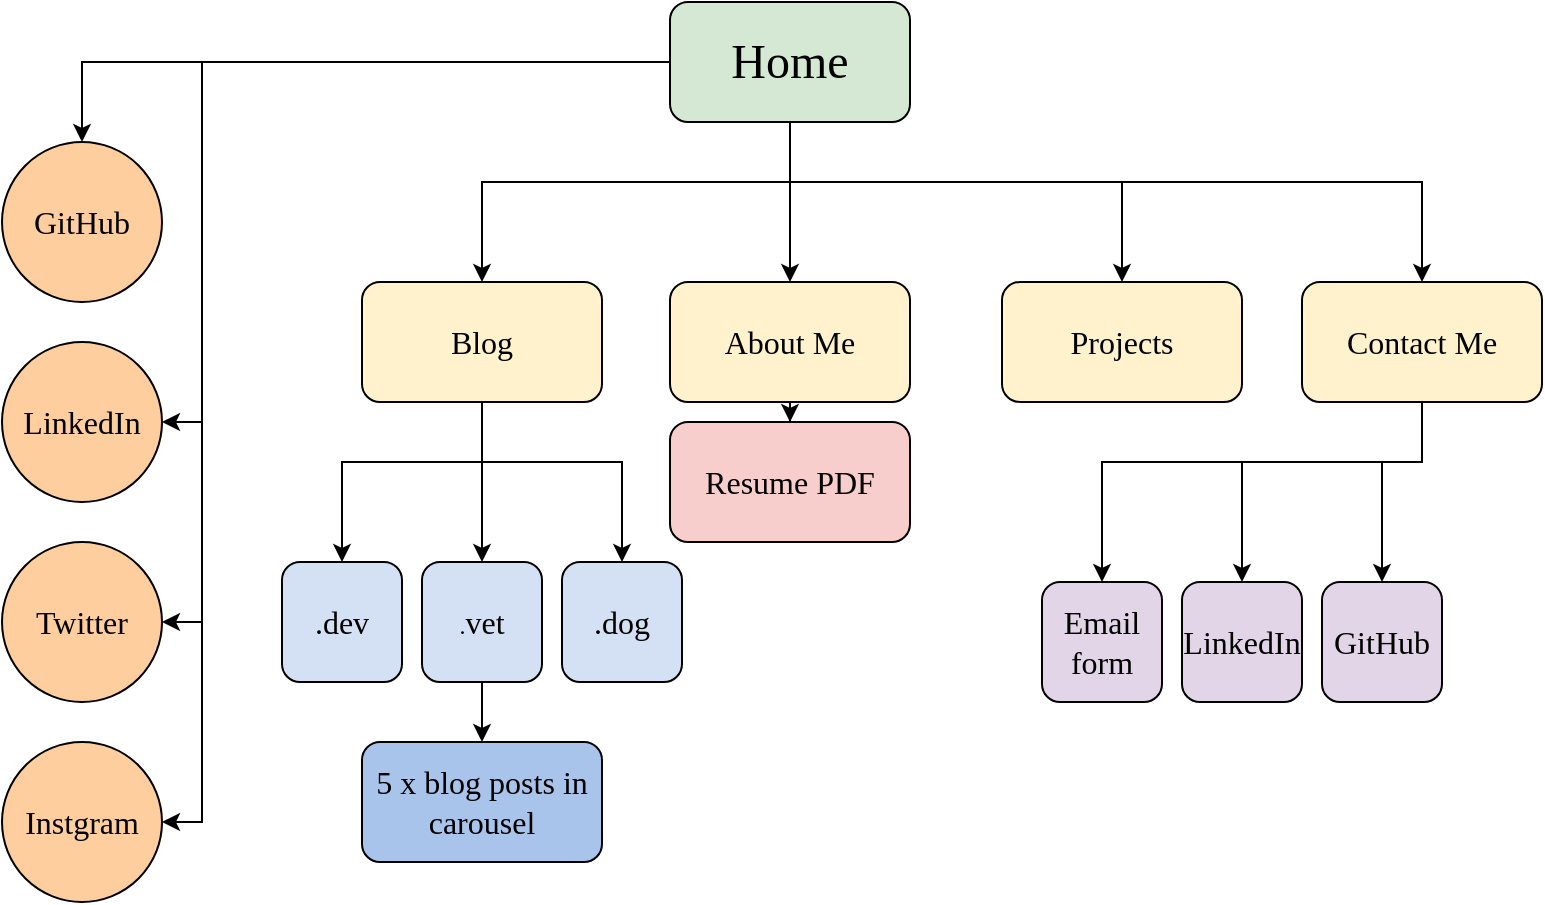 <mxfile version="20.5.1" type="device"><diagram id="G6zjFgGmYsh6rrcowgAf" name="Page-1"><mxGraphModel dx="946" dy="503" grid="1" gridSize="10" guides="1" tooltips="1" connect="1" arrows="1" fold="1" page="1" pageScale="1" pageWidth="827" pageHeight="1169" background="none" math="0" shadow="0"><root><mxCell id="0"/><mxCell id="1" parent="0"/><mxCell id="aUkuj2JrqfgMWvUy2c1q-3" value="" style="edgeStyle=orthogonalEdgeStyle;rounded=0;orthogonalLoop=1;jettySize=auto;html=1;" edge="1" parent="1" source="aUkuj2JrqfgMWvUy2c1q-1" target="aUkuj2JrqfgMWvUy2c1q-2"><mxGeometry relative="1" as="geometry"/></mxCell><mxCell id="aUkuj2JrqfgMWvUy2c1q-1" value="&lt;h1&gt;&lt;span style=&quot;font-weight: normal;&quot;&gt;Home&lt;/span&gt;&lt;/h1&gt;" style="rounded=1;whiteSpace=wrap;html=1;fontFamily=Times New Roman;fillColor=#D5E8D4;" vertex="1" parent="1"><mxGeometry x="354" y="10" width="120" height="60" as="geometry"/></mxCell><mxCell id="aUkuj2JrqfgMWvUy2c1q-10" value="" style="edgeStyle=orthogonalEdgeStyle;rounded=0;orthogonalLoop=1;jettySize=auto;html=1;fontFamily=Times New Roman;fontSize=16;" edge="1" parent="1" source="aUkuj2JrqfgMWvUy2c1q-2" target="aUkuj2JrqfgMWvUy2c1q-9"><mxGeometry relative="1" as="geometry"/></mxCell><mxCell id="aUkuj2JrqfgMWvUy2c1q-2" value="&lt;font style=&quot;font-size: 16px;&quot; face=&quot;Times New Roman&quot;&gt;About Me&lt;/font&gt;" style="rounded=1;whiteSpace=wrap;html=1;fillColor=#FFF2CC;" vertex="1" parent="1"><mxGeometry x="354" y="150" width="120" height="60" as="geometry"/></mxCell><mxCell id="aUkuj2JrqfgMWvUy2c1q-12" value="" style="edgeStyle=orthogonalEdgeStyle;rounded=0;orthogonalLoop=1;jettySize=auto;html=1;fontFamily=Times New Roman;fontSize=16;" edge="1" parent="1" source="aUkuj2JrqfgMWvUy2c1q-4" target="aUkuj2JrqfgMWvUy2c1q-11"><mxGeometry relative="1" as="geometry"><Array as="points"><mxPoint x="730" y="240"/><mxPoint x="570" y="240"/></Array></mxGeometry></mxCell><mxCell id="aUkuj2JrqfgMWvUy2c1q-4" value="&lt;font style=&quot;font-size: 16px;&quot;&gt;Contact Me&lt;/font&gt;" style="rounded=1;whiteSpace=wrap;html=1;fontFamily=Times New Roman;fillColor=#FFF2CC;" vertex="1" parent="1"><mxGeometry x="670" y="150" width="120" height="60" as="geometry"/></mxCell><mxCell id="aUkuj2JrqfgMWvUy2c1q-19" value="" style="edgeStyle=orthogonalEdgeStyle;rounded=0;orthogonalLoop=1;jettySize=auto;html=1;fontFamily=Times New Roman;fontSize=16;" edge="1" parent="1" source="aUkuj2JrqfgMWvUy2c1q-5" target="aUkuj2JrqfgMWvUy2c1q-18"><mxGeometry relative="1" as="geometry"/></mxCell><mxCell id="aUkuj2JrqfgMWvUy2c1q-5" value="&lt;font style=&quot;font-size: 16px;&quot;&gt;Blog&lt;/font&gt;" style="rounded=1;whiteSpace=wrap;html=1;fontFamily=Times New Roman;fillColor=#FFF2CC;" vertex="1" parent="1"><mxGeometry x="200" y="150" width="120" height="60" as="geometry"/></mxCell><mxCell id="aUkuj2JrqfgMWvUy2c1q-8" value="" style="endArrow=classic;html=1;rounded=0;fontFamily=Times New Roman;fontSize=16;entryX=0.5;entryY=0;entryDx=0;entryDy=0;" edge="1" parent="1" target="aUkuj2JrqfgMWvUy2c1q-5"><mxGeometry width="50" height="50" relative="1" as="geometry"><mxPoint x="420" y="100" as="sourcePoint"/><mxPoint x="440" y="210" as="targetPoint"/><Array as="points"><mxPoint x="260" y="100"/></Array></mxGeometry></mxCell><mxCell id="aUkuj2JrqfgMWvUy2c1q-9" value="Resume PDF" style="whiteSpace=wrap;html=1;rounded=1;fontFamily=Times New Roman;fontSize=16;fillColor=#F8CECC;" vertex="1" parent="1"><mxGeometry x="354" y="220" width="120" height="60" as="geometry"/></mxCell><mxCell id="aUkuj2JrqfgMWvUy2c1q-11" value="&lt;font style=&quot;font-size: 16px;&quot;&gt;Email form&lt;/font&gt;" style="whiteSpace=wrap;html=1;fontFamily=Times New Roman;rounded=1;fillColor=#E1D5E7;" vertex="1" parent="1"><mxGeometry x="540" y="300" width="60" height="60" as="geometry"/></mxCell><mxCell id="aUkuj2JrqfgMWvUy2c1q-13" value="GitHub" style="rounded=1;whiteSpace=wrap;html=1;fontFamily=Times New Roman;fontSize=16;fillColor=#E1D5E7;" vertex="1" parent="1"><mxGeometry x="680" y="300" width="60" height="60" as="geometry"/></mxCell><mxCell id="aUkuj2JrqfgMWvUy2c1q-14" value="LinkedIn" style="rounded=1;whiteSpace=wrap;html=1;fontFamily=Times New Roman;fontSize=16;fillColor=#E1D5E7;" vertex="1" parent="1"><mxGeometry x="610" y="300" width="60" height="60" as="geometry"/></mxCell><mxCell id="aUkuj2JrqfgMWvUy2c1q-16" value="5 x blog posts in carousel" style="whiteSpace=wrap;html=1;fontFamily=Times New Roman;rounded=1;fontSize=16;fillColor=#A9C4EB;" vertex="1" parent="1"><mxGeometry x="200" y="380" width="120" height="60" as="geometry"/></mxCell><mxCell id="aUkuj2JrqfgMWvUy2c1q-25" value="" style="edgeStyle=orthogonalEdgeStyle;rounded=0;orthogonalLoop=1;jettySize=auto;html=1;fontFamily=Times New Roman;fontSize=16;" edge="1" parent="1" source="aUkuj2JrqfgMWvUy2c1q-18" target="aUkuj2JrqfgMWvUy2c1q-16"><mxGeometry relative="1" as="geometry"/></mxCell><mxCell id="aUkuj2JrqfgMWvUy2c1q-18" value=".&lt;font style=&quot;font-size: 16px;&quot;&gt;vet&lt;/font&gt;" style="whiteSpace=wrap;html=1;fontFamily=Times New Roman;rounded=1;fillColor=#D4E1F5;" vertex="1" parent="1"><mxGeometry x="230" y="290" width="60" height="60" as="geometry"/></mxCell><mxCell id="aUkuj2JrqfgMWvUy2c1q-20" value=".dog" style="rounded=1;whiteSpace=wrap;html=1;fontFamily=Times New Roman;fontSize=16;fillColor=#D4E1F5;" vertex="1" parent="1"><mxGeometry x="300" y="290" width="60" height="60" as="geometry"/></mxCell><mxCell id="aUkuj2JrqfgMWvUy2c1q-21" value=".dev" style="rounded=1;whiteSpace=wrap;html=1;fontFamily=Times New Roman;fontSize=16;fillColor=#D4E1F5;" vertex="1" parent="1"><mxGeometry x="160" y="290" width="60" height="60" as="geometry"/></mxCell><mxCell id="aUkuj2JrqfgMWvUy2c1q-22" value="" style="endArrow=classic;html=1;rounded=0;fontFamily=Times New Roman;fontSize=16;" edge="1" parent="1"><mxGeometry width="50" height="50" relative="1" as="geometry"><mxPoint x="260" y="240" as="sourcePoint"/><mxPoint x="330" y="290" as="targetPoint"/><Array as="points"><mxPoint x="330" y="240"/></Array></mxGeometry></mxCell><mxCell id="aUkuj2JrqfgMWvUy2c1q-23" value="" style="endArrow=classic;html=1;rounded=0;fontFamily=Times New Roman;fontSize=16;entryX=0.5;entryY=0;entryDx=0;entryDy=0;" edge="1" parent="1" target="aUkuj2JrqfgMWvUy2c1q-21"><mxGeometry width="50" height="50" relative="1" as="geometry"><mxPoint x="260" y="240" as="sourcePoint"/><mxPoint x="440" y="370" as="targetPoint"/><Array as="points"><mxPoint x="190" y="240"/></Array></mxGeometry></mxCell><mxCell id="aUkuj2JrqfgMWvUy2c1q-26" value="" style="endArrow=classic;html=1;rounded=0;fontFamily=Times New Roman;fontSize=16;entryX=0.5;entryY=0;entryDx=0;entryDy=0;" edge="1" parent="1" target="aUkuj2JrqfgMWvUy2c1q-14"><mxGeometry width="50" height="50" relative="1" as="geometry"><mxPoint x="640" y="240" as="sourcePoint"/><mxPoint x="440" y="300" as="targetPoint"/></mxGeometry></mxCell><mxCell id="aUkuj2JrqfgMWvUy2c1q-27" value="" style="endArrow=classic;html=1;rounded=0;fontFamily=Times New Roman;fontSize=16;entryX=0.5;entryY=0;entryDx=0;entryDy=0;" edge="1" parent="1" target="aUkuj2JrqfgMWvUy2c1q-13"><mxGeometry width="50" height="50" relative="1" as="geometry"><mxPoint x="570" y="240" as="sourcePoint"/><mxPoint x="440" y="300" as="targetPoint"/><Array as="points"><mxPoint x="710" y="240"/></Array></mxGeometry></mxCell><mxCell id="aUkuj2JrqfgMWvUy2c1q-28" value="GitHub" style="ellipse;whiteSpace=wrap;html=1;aspect=fixed;fontFamily=Times New Roman;fontSize=16;fillColor=#FFCE9F;" vertex="1" parent="1"><mxGeometry x="20" y="80" width="80" height="80" as="geometry"/></mxCell><mxCell id="aUkuj2JrqfgMWvUy2c1q-29" value="LinkedIn" style="ellipse;whiteSpace=wrap;html=1;aspect=fixed;fontFamily=Times New Roman;fontSize=16;fillColor=#FFCE9F;" vertex="1" parent="1"><mxGeometry x="20" y="180" width="80" height="80" as="geometry"/></mxCell><mxCell id="aUkuj2JrqfgMWvUy2c1q-30" value="Twitter" style="ellipse;whiteSpace=wrap;html=1;aspect=fixed;fontFamily=Times New Roman;fontSize=16;fillColor=#FFCE9F;" vertex="1" parent="1"><mxGeometry x="20" y="280" width="80" height="80" as="geometry"/></mxCell><mxCell id="aUkuj2JrqfgMWvUy2c1q-31" value="" style="endArrow=classic;html=1;rounded=0;fontFamily=Times New Roman;fontSize=16;exitX=0;exitY=0.5;exitDx=0;exitDy=0;entryX=0.5;entryY=0;entryDx=0;entryDy=0;" edge="1" parent="1" source="aUkuj2JrqfgMWvUy2c1q-1" target="aUkuj2JrqfgMWvUy2c1q-28"><mxGeometry width="50" height="50" relative="1" as="geometry"><mxPoint x="390" y="250" as="sourcePoint"/><mxPoint x="440" y="200" as="targetPoint"/><Array as="points"><mxPoint x="120" y="40"/><mxPoint x="60" y="40"/></Array></mxGeometry></mxCell><mxCell id="aUkuj2JrqfgMWvUy2c1q-32" value="" style="endArrow=classic;html=1;rounded=0;fontFamily=Times New Roman;fontSize=16;entryX=1;entryY=0.5;entryDx=0;entryDy=0;" edge="1" parent="1" target="aUkuj2JrqfgMWvUy2c1q-29"><mxGeometry width="50" height="50" relative="1" as="geometry"><mxPoint x="120" y="40" as="sourcePoint"/><mxPoint x="440" y="200" as="targetPoint"/><Array as="points"><mxPoint x="120" y="220"/></Array></mxGeometry></mxCell><mxCell id="aUkuj2JrqfgMWvUy2c1q-33" value="" style="endArrow=classic;html=1;rounded=0;fontFamily=Times New Roman;fontSize=16;entryX=1;entryY=0.5;entryDx=0;entryDy=0;" edge="1" parent="1" target="aUkuj2JrqfgMWvUy2c1q-30"><mxGeometry width="50" height="50" relative="1" as="geometry"><mxPoint x="120" y="220" as="sourcePoint"/><mxPoint x="440" y="200" as="targetPoint"/><Array as="points"><mxPoint x="120" y="320"/></Array></mxGeometry></mxCell><mxCell id="aUkuj2JrqfgMWvUy2c1q-34" value="Instgram" style="ellipse;whiteSpace=wrap;html=1;aspect=fixed;fontFamily=Times New Roman;fontSize=16;fillColor=#FFCE9F;" vertex="1" parent="1"><mxGeometry x="20" y="380" width="80" height="80" as="geometry"/></mxCell><mxCell id="aUkuj2JrqfgMWvUy2c1q-35" value="" style="endArrow=classic;html=1;rounded=0;fontFamily=Times New Roman;fontSize=16;entryX=1;entryY=0.5;entryDx=0;entryDy=0;" edge="1" parent="1" target="aUkuj2JrqfgMWvUy2c1q-34"><mxGeometry width="50" height="50" relative="1" as="geometry"><mxPoint x="120" y="320" as="sourcePoint"/><mxPoint x="440" y="290" as="targetPoint"/><Array as="points"><mxPoint x="120" y="420"/></Array></mxGeometry></mxCell><mxCell id="aUkuj2JrqfgMWvUy2c1q-36" value="Projects" style="rounded=1;whiteSpace=wrap;html=1;fontFamily=Times New Roman;fontSize=16;fillColor=#FFF2CC;" vertex="1" parent="1"><mxGeometry x="520" y="150" width="120" height="60" as="geometry"/></mxCell><mxCell id="aUkuj2JrqfgMWvUy2c1q-37" value="" style="endArrow=classic;html=1;rounded=0;fontFamily=Times New Roman;fontSize=16;entryX=0.5;entryY=0;entryDx=0;entryDy=0;" edge="1" parent="1" target="aUkuj2JrqfgMWvUy2c1q-36"><mxGeometry width="50" height="50" relative="1" as="geometry"><mxPoint x="420" y="100" as="sourcePoint"/><mxPoint x="440" y="270" as="targetPoint"/><Array as="points"><mxPoint x="580" y="100"/></Array></mxGeometry></mxCell><mxCell id="aUkuj2JrqfgMWvUy2c1q-41" value="" style="endArrow=classic;html=1;rounded=0;fontFamily=Times New Roman;fontSize=16;entryX=0.5;entryY=0;entryDx=0;entryDy=0;" edge="1" parent="1" target="aUkuj2JrqfgMWvUy2c1q-4"><mxGeometry width="50" height="50" relative="1" as="geometry"><mxPoint x="580" y="100" as="sourcePoint"/><mxPoint x="440" y="270" as="targetPoint"/><Array as="points"><mxPoint x="730" y="100"/></Array></mxGeometry></mxCell></root></mxGraphModel></diagram></mxfile>